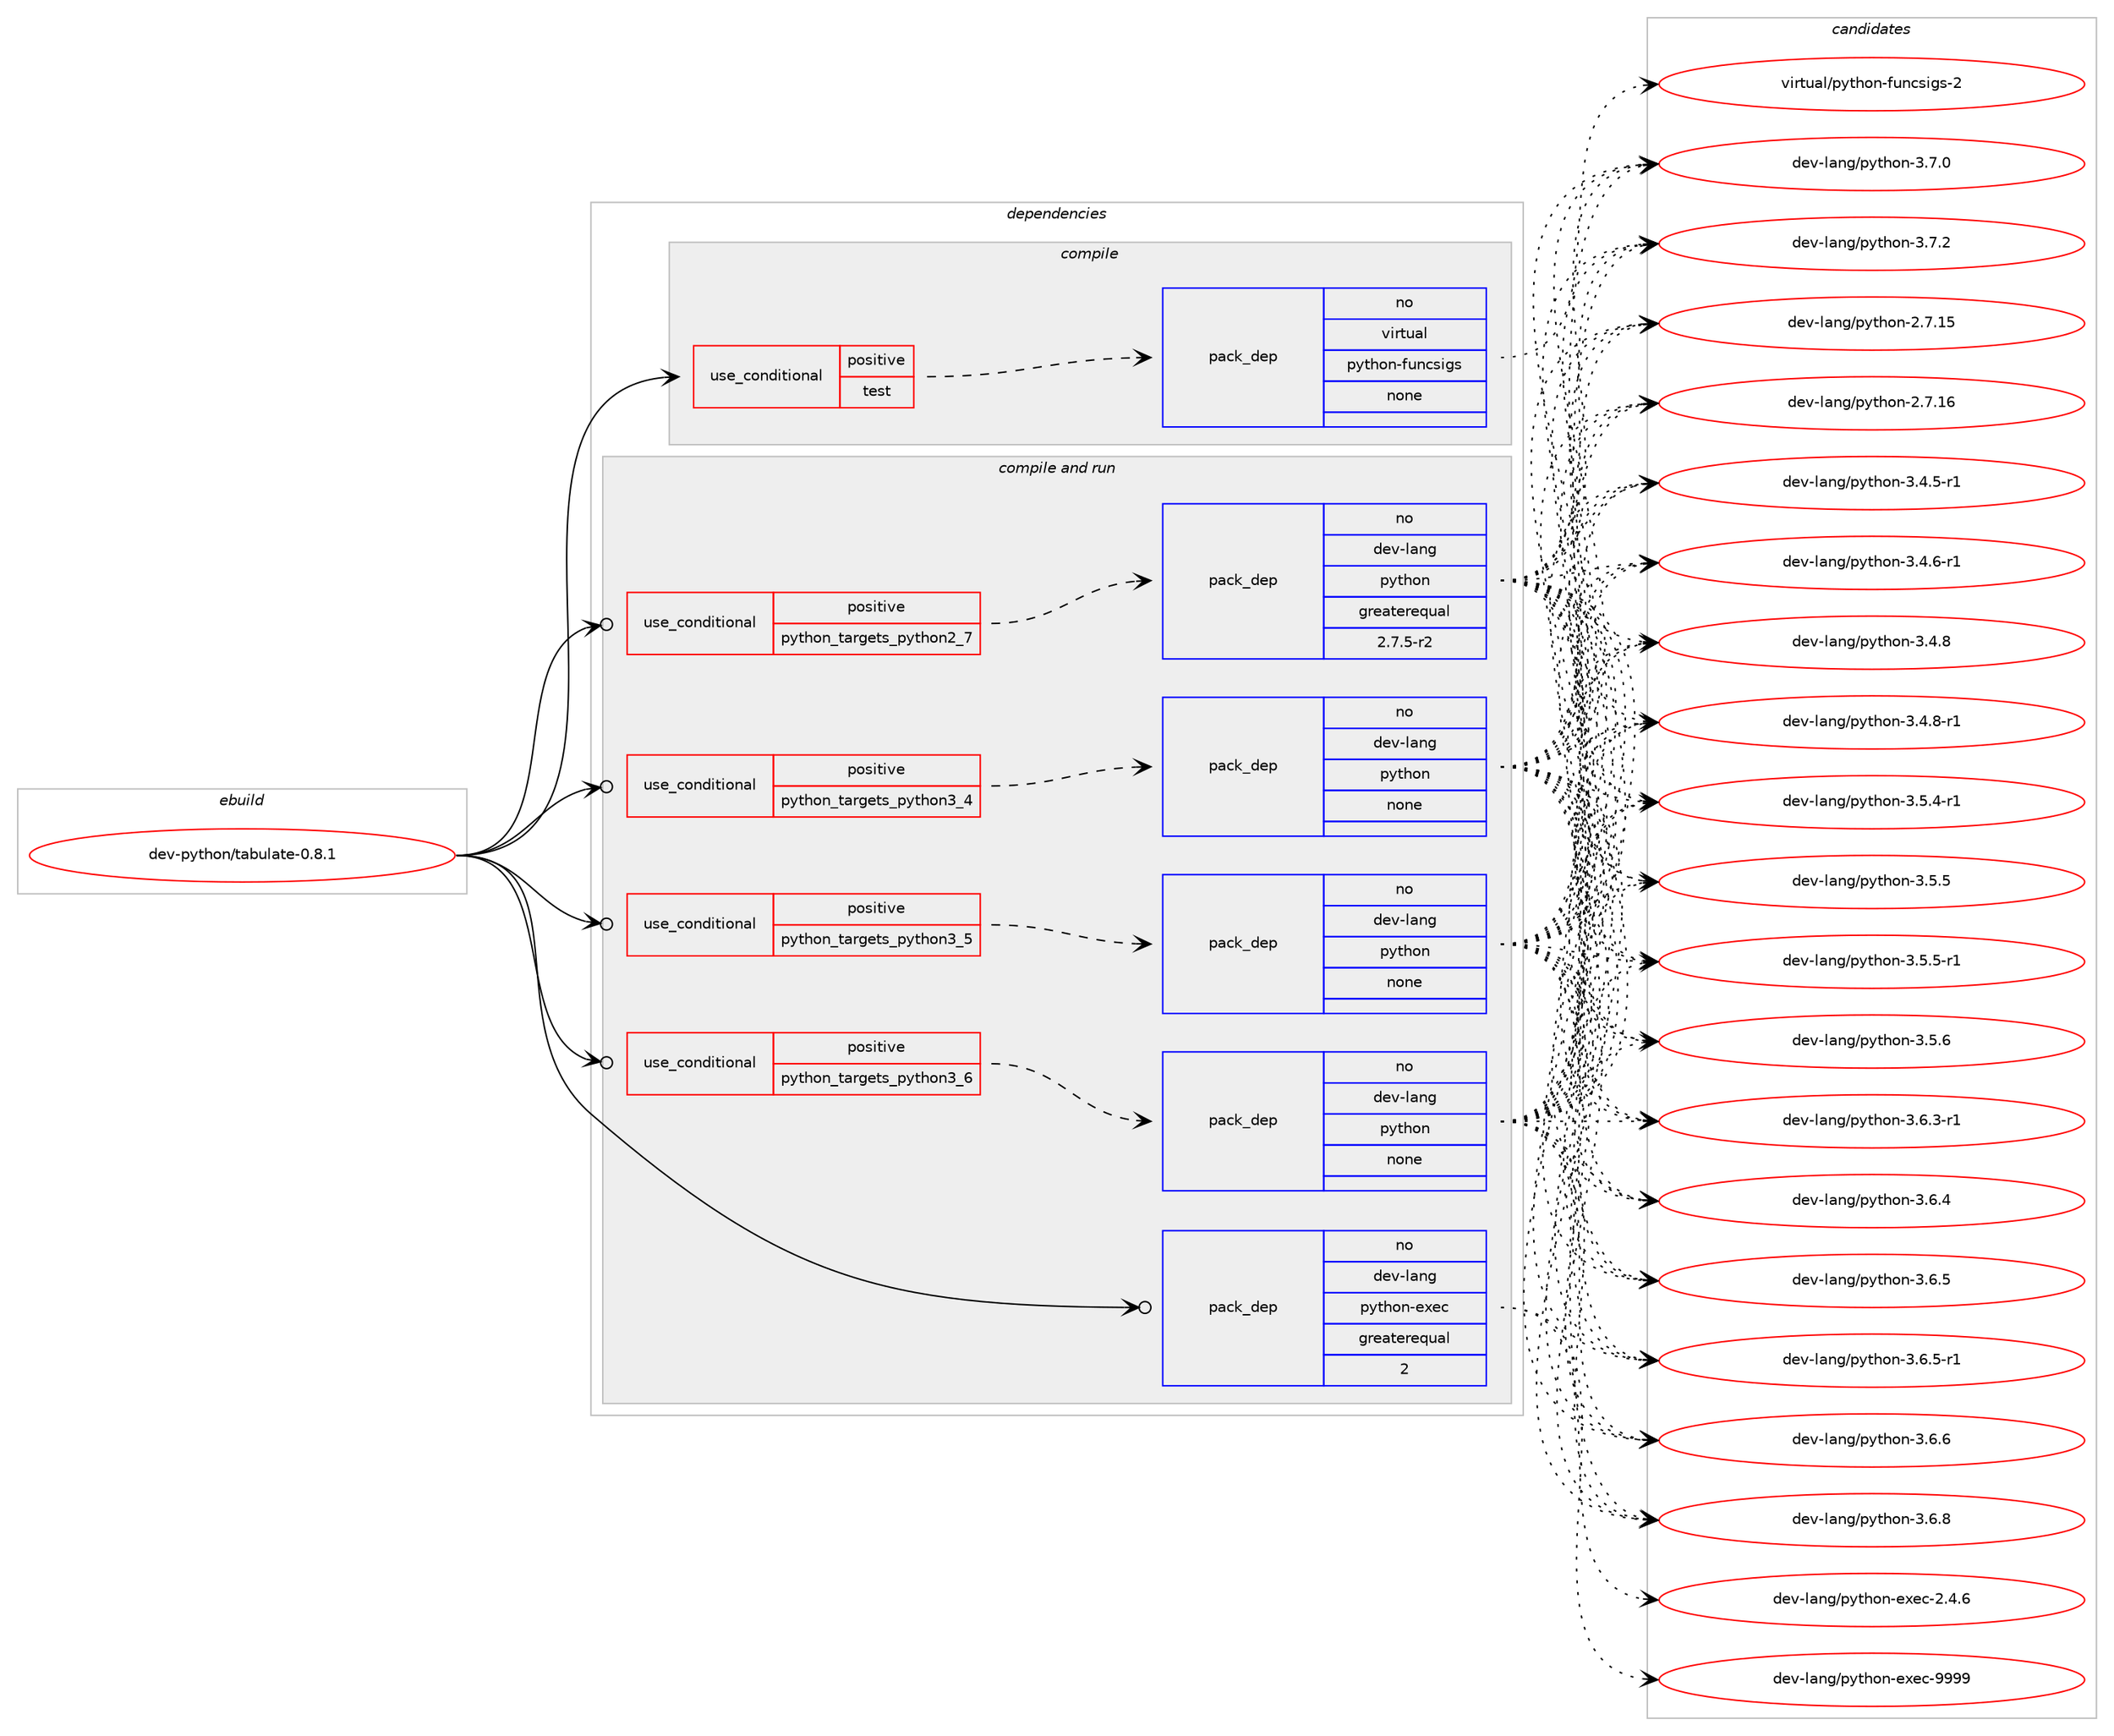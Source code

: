 digraph prolog {

# *************
# Graph options
# *************

newrank=true;
concentrate=true;
compound=true;
graph [rankdir=LR,fontname=Helvetica,fontsize=10,ranksep=1.5];#, ranksep=2.5, nodesep=0.2];
edge  [arrowhead=vee];
node  [fontname=Helvetica,fontsize=10];

# **********
# The ebuild
# **********

subgraph cluster_leftcol {
color=gray;
rank=same;
label=<<i>ebuild</i>>;
id [label="dev-python/tabulate-0.8.1", color=red, width=4, href="../dev-python/tabulate-0.8.1.svg"];
}

# ****************
# The dependencies
# ****************

subgraph cluster_midcol {
color=gray;
label=<<i>dependencies</i>>;
subgraph cluster_compile {
fillcolor="#eeeeee";
style=filled;
label=<<i>compile</i>>;
subgraph cond385556 {
dependency1443952 [label=<<TABLE BORDER="0" CELLBORDER="1" CELLSPACING="0" CELLPADDING="4"><TR><TD ROWSPAN="3" CELLPADDING="10">use_conditional</TD></TR><TR><TD>positive</TD></TR><TR><TD>test</TD></TR></TABLE>>, shape=none, color=red];
subgraph pack1035033 {
dependency1443953 [label=<<TABLE BORDER="0" CELLBORDER="1" CELLSPACING="0" CELLPADDING="4" WIDTH="220"><TR><TD ROWSPAN="6" CELLPADDING="30">pack_dep</TD></TR><TR><TD WIDTH="110">no</TD></TR><TR><TD>virtual</TD></TR><TR><TD>python-funcsigs</TD></TR><TR><TD>none</TD></TR><TR><TD></TD></TR></TABLE>>, shape=none, color=blue];
}
dependency1443952:e -> dependency1443953:w [weight=20,style="dashed",arrowhead="vee"];
}
id:e -> dependency1443952:w [weight=20,style="solid",arrowhead="vee"];
}
subgraph cluster_compileandrun {
fillcolor="#eeeeee";
style=filled;
label=<<i>compile and run</i>>;
subgraph cond385557 {
dependency1443954 [label=<<TABLE BORDER="0" CELLBORDER="1" CELLSPACING="0" CELLPADDING="4"><TR><TD ROWSPAN="3" CELLPADDING="10">use_conditional</TD></TR><TR><TD>positive</TD></TR><TR><TD>python_targets_python2_7</TD></TR></TABLE>>, shape=none, color=red];
subgraph pack1035034 {
dependency1443955 [label=<<TABLE BORDER="0" CELLBORDER="1" CELLSPACING="0" CELLPADDING="4" WIDTH="220"><TR><TD ROWSPAN="6" CELLPADDING="30">pack_dep</TD></TR><TR><TD WIDTH="110">no</TD></TR><TR><TD>dev-lang</TD></TR><TR><TD>python</TD></TR><TR><TD>greaterequal</TD></TR><TR><TD>2.7.5-r2</TD></TR></TABLE>>, shape=none, color=blue];
}
dependency1443954:e -> dependency1443955:w [weight=20,style="dashed",arrowhead="vee"];
}
id:e -> dependency1443954:w [weight=20,style="solid",arrowhead="odotvee"];
subgraph cond385558 {
dependency1443956 [label=<<TABLE BORDER="0" CELLBORDER="1" CELLSPACING="0" CELLPADDING="4"><TR><TD ROWSPAN="3" CELLPADDING="10">use_conditional</TD></TR><TR><TD>positive</TD></TR><TR><TD>python_targets_python3_4</TD></TR></TABLE>>, shape=none, color=red];
subgraph pack1035035 {
dependency1443957 [label=<<TABLE BORDER="0" CELLBORDER="1" CELLSPACING="0" CELLPADDING="4" WIDTH="220"><TR><TD ROWSPAN="6" CELLPADDING="30">pack_dep</TD></TR><TR><TD WIDTH="110">no</TD></TR><TR><TD>dev-lang</TD></TR><TR><TD>python</TD></TR><TR><TD>none</TD></TR><TR><TD></TD></TR></TABLE>>, shape=none, color=blue];
}
dependency1443956:e -> dependency1443957:w [weight=20,style="dashed",arrowhead="vee"];
}
id:e -> dependency1443956:w [weight=20,style="solid",arrowhead="odotvee"];
subgraph cond385559 {
dependency1443958 [label=<<TABLE BORDER="0" CELLBORDER="1" CELLSPACING="0" CELLPADDING="4"><TR><TD ROWSPAN="3" CELLPADDING="10">use_conditional</TD></TR><TR><TD>positive</TD></TR><TR><TD>python_targets_python3_5</TD></TR></TABLE>>, shape=none, color=red];
subgraph pack1035036 {
dependency1443959 [label=<<TABLE BORDER="0" CELLBORDER="1" CELLSPACING="0" CELLPADDING="4" WIDTH="220"><TR><TD ROWSPAN="6" CELLPADDING="30">pack_dep</TD></TR><TR><TD WIDTH="110">no</TD></TR><TR><TD>dev-lang</TD></TR><TR><TD>python</TD></TR><TR><TD>none</TD></TR><TR><TD></TD></TR></TABLE>>, shape=none, color=blue];
}
dependency1443958:e -> dependency1443959:w [weight=20,style="dashed",arrowhead="vee"];
}
id:e -> dependency1443958:w [weight=20,style="solid",arrowhead="odotvee"];
subgraph cond385560 {
dependency1443960 [label=<<TABLE BORDER="0" CELLBORDER="1" CELLSPACING="0" CELLPADDING="4"><TR><TD ROWSPAN="3" CELLPADDING="10">use_conditional</TD></TR><TR><TD>positive</TD></TR><TR><TD>python_targets_python3_6</TD></TR></TABLE>>, shape=none, color=red];
subgraph pack1035037 {
dependency1443961 [label=<<TABLE BORDER="0" CELLBORDER="1" CELLSPACING="0" CELLPADDING="4" WIDTH="220"><TR><TD ROWSPAN="6" CELLPADDING="30">pack_dep</TD></TR><TR><TD WIDTH="110">no</TD></TR><TR><TD>dev-lang</TD></TR><TR><TD>python</TD></TR><TR><TD>none</TD></TR><TR><TD></TD></TR></TABLE>>, shape=none, color=blue];
}
dependency1443960:e -> dependency1443961:w [weight=20,style="dashed",arrowhead="vee"];
}
id:e -> dependency1443960:w [weight=20,style="solid",arrowhead="odotvee"];
subgraph pack1035038 {
dependency1443962 [label=<<TABLE BORDER="0" CELLBORDER="1" CELLSPACING="0" CELLPADDING="4" WIDTH="220"><TR><TD ROWSPAN="6" CELLPADDING="30">pack_dep</TD></TR><TR><TD WIDTH="110">no</TD></TR><TR><TD>dev-lang</TD></TR><TR><TD>python-exec</TD></TR><TR><TD>greaterequal</TD></TR><TR><TD>2</TD></TR></TABLE>>, shape=none, color=blue];
}
id:e -> dependency1443962:w [weight=20,style="solid",arrowhead="odotvee"];
}
subgraph cluster_run {
fillcolor="#eeeeee";
style=filled;
label=<<i>run</i>>;
}
}

# **************
# The candidates
# **************

subgraph cluster_choices {
rank=same;
color=gray;
label=<<i>candidates</i>>;

subgraph choice1035033 {
color=black;
nodesep=1;
choice118105114116117971084711212111610411111045102117110991151051031154550 [label="virtual/python-funcsigs-2", color=red, width=4,href="../virtual/python-funcsigs-2.svg"];
dependency1443953:e -> choice118105114116117971084711212111610411111045102117110991151051031154550:w [style=dotted,weight="100"];
}
subgraph choice1035034 {
color=black;
nodesep=1;
choice10010111845108971101034711212111610411111045504655464953 [label="dev-lang/python-2.7.15", color=red, width=4,href="../dev-lang/python-2.7.15.svg"];
choice10010111845108971101034711212111610411111045504655464954 [label="dev-lang/python-2.7.16", color=red, width=4,href="../dev-lang/python-2.7.16.svg"];
choice1001011184510897110103471121211161041111104551465246534511449 [label="dev-lang/python-3.4.5-r1", color=red, width=4,href="../dev-lang/python-3.4.5-r1.svg"];
choice1001011184510897110103471121211161041111104551465246544511449 [label="dev-lang/python-3.4.6-r1", color=red, width=4,href="../dev-lang/python-3.4.6-r1.svg"];
choice100101118451089711010347112121116104111110455146524656 [label="dev-lang/python-3.4.8", color=red, width=4,href="../dev-lang/python-3.4.8.svg"];
choice1001011184510897110103471121211161041111104551465246564511449 [label="dev-lang/python-3.4.8-r1", color=red, width=4,href="../dev-lang/python-3.4.8-r1.svg"];
choice1001011184510897110103471121211161041111104551465346524511449 [label="dev-lang/python-3.5.4-r1", color=red, width=4,href="../dev-lang/python-3.5.4-r1.svg"];
choice100101118451089711010347112121116104111110455146534653 [label="dev-lang/python-3.5.5", color=red, width=4,href="../dev-lang/python-3.5.5.svg"];
choice1001011184510897110103471121211161041111104551465346534511449 [label="dev-lang/python-3.5.5-r1", color=red, width=4,href="../dev-lang/python-3.5.5-r1.svg"];
choice100101118451089711010347112121116104111110455146534654 [label="dev-lang/python-3.5.6", color=red, width=4,href="../dev-lang/python-3.5.6.svg"];
choice1001011184510897110103471121211161041111104551465446514511449 [label="dev-lang/python-3.6.3-r1", color=red, width=4,href="../dev-lang/python-3.6.3-r1.svg"];
choice100101118451089711010347112121116104111110455146544652 [label="dev-lang/python-3.6.4", color=red, width=4,href="../dev-lang/python-3.6.4.svg"];
choice100101118451089711010347112121116104111110455146544653 [label="dev-lang/python-3.6.5", color=red, width=4,href="../dev-lang/python-3.6.5.svg"];
choice1001011184510897110103471121211161041111104551465446534511449 [label="dev-lang/python-3.6.5-r1", color=red, width=4,href="../dev-lang/python-3.6.5-r1.svg"];
choice100101118451089711010347112121116104111110455146544654 [label="dev-lang/python-3.6.6", color=red, width=4,href="../dev-lang/python-3.6.6.svg"];
choice100101118451089711010347112121116104111110455146544656 [label="dev-lang/python-3.6.8", color=red, width=4,href="../dev-lang/python-3.6.8.svg"];
choice100101118451089711010347112121116104111110455146554648 [label="dev-lang/python-3.7.0", color=red, width=4,href="../dev-lang/python-3.7.0.svg"];
choice100101118451089711010347112121116104111110455146554650 [label="dev-lang/python-3.7.2", color=red, width=4,href="../dev-lang/python-3.7.2.svg"];
dependency1443955:e -> choice10010111845108971101034711212111610411111045504655464953:w [style=dotted,weight="100"];
dependency1443955:e -> choice10010111845108971101034711212111610411111045504655464954:w [style=dotted,weight="100"];
dependency1443955:e -> choice1001011184510897110103471121211161041111104551465246534511449:w [style=dotted,weight="100"];
dependency1443955:e -> choice1001011184510897110103471121211161041111104551465246544511449:w [style=dotted,weight="100"];
dependency1443955:e -> choice100101118451089711010347112121116104111110455146524656:w [style=dotted,weight="100"];
dependency1443955:e -> choice1001011184510897110103471121211161041111104551465246564511449:w [style=dotted,weight="100"];
dependency1443955:e -> choice1001011184510897110103471121211161041111104551465346524511449:w [style=dotted,weight="100"];
dependency1443955:e -> choice100101118451089711010347112121116104111110455146534653:w [style=dotted,weight="100"];
dependency1443955:e -> choice1001011184510897110103471121211161041111104551465346534511449:w [style=dotted,weight="100"];
dependency1443955:e -> choice100101118451089711010347112121116104111110455146534654:w [style=dotted,weight="100"];
dependency1443955:e -> choice1001011184510897110103471121211161041111104551465446514511449:w [style=dotted,weight="100"];
dependency1443955:e -> choice100101118451089711010347112121116104111110455146544652:w [style=dotted,weight="100"];
dependency1443955:e -> choice100101118451089711010347112121116104111110455146544653:w [style=dotted,weight="100"];
dependency1443955:e -> choice1001011184510897110103471121211161041111104551465446534511449:w [style=dotted,weight="100"];
dependency1443955:e -> choice100101118451089711010347112121116104111110455146544654:w [style=dotted,weight="100"];
dependency1443955:e -> choice100101118451089711010347112121116104111110455146544656:w [style=dotted,weight="100"];
dependency1443955:e -> choice100101118451089711010347112121116104111110455146554648:w [style=dotted,weight="100"];
dependency1443955:e -> choice100101118451089711010347112121116104111110455146554650:w [style=dotted,weight="100"];
}
subgraph choice1035035 {
color=black;
nodesep=1;
choice10010111845108971101034711212111610411111045504655464953 [label="dev-lang/python-2.7.15", color=red, width=4,href="../dev-lang/python-2.7.15.svg"];
choice10010111845108971101034711212111610411111045504655464954 [label="dev-lang/python-2.7.16", color=red, width=4,href="../dev-lang/python-2.7.16.svg"];
choice1001011184510897110103471121211161041111104551465246534511449 [label="dev-lang/python-3.4.5-r1", color=red, width=4,href="../dev-lang/python-3.4.5-r1.svg"];
choice1001011184510897110103471121211161041111104551465246544511449 [label="dev-lang/python-3.4.6-r1", color=red, width=4,href="../dev-lang/python-3.4.6-r1.svg"];
choice100101118451089711010347112121116104111110455146524656 [label="dev-lang/python-3.4.8", color=red, width=4,href="../dev-lang/python-3.4.8.svg"];
choice1001011184510897110103471121211161041111104551465246564511449 [label="dev-lang/python-3.4.8-r1", color=red, width=4,href="../dev-lang/python-3.4.8-r1.svg"];
choice1001011184510897110103471121211161041111104551465346524511449 [label="dev-lang/python-3.5.4-r1", color=red, width=4,href="../dev-lang/python-3.5.4-r1.svg"];
choice100101118451089711010347112121116104111110455146534653 [label="dev-lang/python-3.5.5", color=red, width=4,href="../dev-lang/python-3.5.5.svg"];
choice1001011184510897110103471121211161041111104551465346534511449 [label="dev-lang/python-3.5.5-r1", color=red, width=4,href="../dev-lang/python-3.5.5-r1.svg"];
choice100101118451089711010347112121116104111110455146534654 [label="dev-lang/python-3.5.6", color=red, width=4,href="../dev-lang/python-3.5.6.svg"];
choice1001011184510897110103471121211161041111104551465446514511449 [label="dev-lang/python-3.6.3-r1", color=red, width=4,href="../dev-lang/python-3.6.3-r1.svg"];
choice100101118451089711010347112121116104111110455146544652 [label="dev-lang/python-3.6.4", color=red, width=4,href="../dev-lang/python-3.6.4.svg"];
choice100101118451089711010347112121116104111110455146544653 [label="dev-lang/python-3.6.5", color=red, width=4,href="../dev-lang/python-3.6.5.svg"];
choice1001011184510897110103471121211161041111104551465446534511449 [label="dev-lang/python-3.6.5-r1", color=red, width=4,href="../dev-lang/python-3.6.5-r1.svg"];
choice100101118451089711010347112121116104111110455146544654 [label="dev-lang/python-3.6.6", color=red, width=4,href="../dev-lang/python-3.6.6.svg"];
choice100101118451089711010347112121116104111110455146544656 [label="dev-lang/python-3.6.8", color=red, width=4,href="../dev-lang/python-3.6.8.svg"];
choice100101118451089711010347112121116104111110455146554648 [label="dev-lang/python-3.7.0", color=red, width=4,href="../dev-lang/python-3.7.0.svg"];
choice100101118451089711010347112121116104111110455146554650 [label="dev-lang/python-3.7.2", color=red, width=4,href="../dev-lang/python-3.7.2.svg"];
dependency1443957:e -> choice10010111845108971101034711212111610411111045504655464953:w [style=dotted,weight="100"];
dependency1443957:e -> choice10010111845108971101034711212111610411111045504655464954:w [style=dotted,weight="100"];
dependency1443957:e -> choice1001011184510897110103471121211161041111104551465246534511449:w [style=dotted,weight="100"];
dependency1443957:e -> choice1001011184510897110103471121211161041111104551465246544511449:w [style=dotted,weight="100"];
dependency1443957:e -> choice100101118451089711010347112121116104111110455146524656:w [style=dotted,weight="100"];
dependency1443957:e -> choice1001011184510897110103471121211161041111104551465246564511449:w [style=dotted,weight="100"];
dependency1443957:e -> choice1001011184510897110103471121211161041111104551465346524511449:w [style=dotted,weight="100"];
dependency1443957:e -> choice100101118451089711010347112121116104111110455146534653:w [style=dotted,weight="100"];
dependency1443957:e -> choice1001011184510897110103471121211161041111104551465346534511449:w [style=dotted,weight="100"];
dependency1443957:e -> choice100101118451089711010347112121116104111110455146534654:w [style=dotted,weight="100"];
dependency1443957:e -> choice1001011184510897110103471121211161041111104551465446514511449:w [style=dotted,weight="100"];
dependency1443957:e -> choice100101118451089711010347112121116104111110455146544652:w [style=dotted,weight="100"];
dependency1443957:e -> choice100101118451089711010347112121116104111110455146544653:w [style=dotted,weight="100"];
dependency1443957:e -> choice1001011184510897110103471121211161041111104551465446534511449:w [style=dotted,weight="100"];
dependency1443957:e -> choice100101118451089711010347112121116104111110455146544654:w [style=dotted,weight="100"];
dependency1443957:e -> choice100101118451089711010347112121116104111110455146544656:w [style=dotted,weight="100"];
dependency1443957:e -> choice100101118451089711010347112121116104111110455146554648:w [style=dotted,weight="100"];
dependency1443957:e -> choice100101118451089711010347112121116104111110455146554650:w [style=dotted,weight="100"];
}
subgraph choice1035036 {
color=black;
nodesep=1;
choice10010111845108971101034711212111610411111045504655464953 [label="dev-lang/python-2.7.15", color=red, width=4,href="../dev-lang/python-2.7.15.svg"];
choice10010111845108971101034711212111610411111045504655464954 [label="dev-lang/python-2.7.16", color=red, width=4,href="../dev-lang/python-2.7.16.svg"];
choice1001011184510897110103471121211161041111104551465246534511449 [label="dev-lang/python-3.4.5-r1", color=red, width=4,href="../dev-lang/python-3.4.5-r1.svg"];
choice1001011184510897110103471121211161041111104551465246544511449 [label="dev-lang/python-3.4.6-r1", color=red, width=4,href="../dev-lang/python-3.4.6-r1.svg"];
choice100101118451089711010347112121116104111110455146524656 [label="dev-lang/python-3.4.8", color=red, width=4,href="../dev-lang/python-3.4.8.svg"];
choice1001011184510897110103471121211161041111104551465246564511449 [label="dev-lang/python-3.4.8-r1", color=red, width=4,href="../dev-lang/python-3.4.8-r1.svg"];
choice1001011184510897110103471121211161041111104551465346524511449 [label="dev-lang/python-3.5.4-r1", color=red, width=4,href="../dev-lang/python-3.5.4-r1.svg"];
choice100101118451089711010347112121116104111110455146534653 [label="dev-lang/python-3.5.5", color=red, width=4,href="../dev-lang/python-3.5.5.svg"];
choice1001011184510897110103471121211161041111104551465346534511449 [label="dev-lang/python-3.5.5-r1", color=red, width=4,href="../dev-lang/python-3.5.5-r1.svg"];
choice100101118451089711010347112121116104111110455146534654 [label="dev-lang/python-3.5.6", color=red, width=4,href="../dev-lang/python-3.5.6.svg"];
choice1001011184510897110103471121211161041111104551465446514511449 [label="dev-lang/python-3.6.3-r1", color=red, width=4,href="../dev-lang/python-3.6.3-r1.svg"];
choice100101118451089711010347112121116104111110455146544652 [label="dev-lang/python-3.6.4", color=red, width=4,href="../dev-lang/python-3.6.4.svg"];
choice100101118451089711010347112121116104111110455146544653 [label="dev-lang/python-3.6.5", color=red, width=4,href="../dev-lang/python-3.6.5.svg"];
choice1001011184510897110103471121211161041111104551465446534511449 [label="dev-lang/python-3.6.5-r1", color=red, width=4,href="../dev-lang/python-3.6.5-r1.svg"];
choice100101118451089711010347112121116104111110455146544654 [label="dev-lang/python-3.6.6", color=red, width=4,href="../dev-lang/python-3.6.6.svg"];
choice100101118451089711010347112121116104111110455146544656 [label="dev-lang/python-3.6.8", color=red, width=4,href="../dev-lang/python-3.6.8.svg"];
choice100101118451089711010347112121116104111110455146554648 [label="dev-lang/python-3.7.0", color=red, width=4,href="../dev-lang/python-3.7.0.svg"];
choice100101118451089711010347112121116104111110455146554650 [label="dev-lang/python-3.7.2", color=red, width=4,href="../dev-lang/python-3.7.2.svg"];
dependency1443959:e -> choice10010111845108971101034711212111610411111045504655464953:w [style=dotted,weight="100"];
dependency1443959:e -> choice10010111845108971101034711212111610411111045504655464954:w [style=dotted,weight="100"];
dependency1443959:e -> choice1001011184510897110103471121211161041111104551465246534511449:w [style=dotted,weight="100"];
dependency1443959:e -> choice1001011184510897110103471121211161041111104551465246544511449:w [style=dotted,weight="100"];
dependency1443959:e -> choice100101118451089711010347112121116104111110455146524656:w [style=dotted,weight="100"];
dependency1443959:e -> choice1001011184510897110103471121211161041111104551465246564511449:w [style=dotted,weight="100"];
dependency1443959:e -> choice1001011184510897110103471121211161041111104551465346524511449:w [style=dotted,weight="100"];
dependency1443959:e -> choice100101118451089711010347112121116104111110455146534653:w [style=dotted,weight="100"];
dependency1443959:e -> choice1001011184510897110103471121211161041111104551465346534511449:w [style=dotted,weight="100"];
dependency1443959:e -> choice100101118451089711010347112121116104111110455146534654:w [style=dotted,weight="100"];
dependency1443959:e -> choice1001011184510897110103471121211161041111104551465446514511449:w [style=dotted,weight="100"];
dependency1443959:e -> choice100101118451089711010347112121116104111110455146544652:w [style=dotted,weight="100"];
dependency1443959:e -> choice100101118451089711010347112121116104111110455146544653:w [style=dotted,weight="100"];
dependency1443959:e -> choice1001011184510897110103471121211161041111104551465446534511449:w [style=dotted,weight="100"];
dependency1443959:e -> choice100101118451089711010347112121116104111110455146544654:w [style=dotted,weight="100"];
dependency1443959:e -> choice100101118451089711010347112121116104111110455146544656:w [style=dotted,weight="100"];
dependency1443959:e -> choice100101118451089711010347112121116104111110455146554648:w [style=dotted,weight="100"];
dependency1443959:e -> choice100101118451089711010347112121116104111110455146554650:w [style=dotted,weight="100"];
}
subgraph choice1035037 {
color=black;
nodesep=1;
choice10010111845108971101034711212111610411111045504655464953 [label="dev-lang/python-2.7.15", color=red, width=4,href="../dev-lang/python-2.7.15.svg"];
choice10010111845108971101034711212111610411111045504655464954 [label="dev-lang/python-2.7.16", color=red, width=4,href="../dev-lang/python-2.7.16.svg"];
choice1001011184510897110103471121211161041111104551465246534511449 [label="dev-lang/python-3.4.5-r1", color=red, width=4,href="../dev-lang/python-3.4.5-r1.svg"];
choice1001011184510897110103471121211161041111104551465246544511449 [label="dev-lang/python-3.4.6-r1", color=red, width=4,href="../dev-lang/python-3.4.6-r1.svg"];
choice100101118451089711010347112121116104111110455146524656 [label="dev-lang/python-3.4.8", color=red, width=4,href="../dev-lang/python-3.4.8.svg"];
choice1001011184510897110103471121211161041111104551465246564511449 [label="dev-lang/python-3.4.8-r1", color=red, width=4,href="../dev-lang/python-3.4.8-r1.svg"];
choice1001011184510897110103471121211161041111104551465346524511449 [label="dev-lang/python-3.5.4-r1", color=red, width=4,href="../dev-lang/python-3.5.4-r1.svg"];
choice100101118451089711010347112121116104111110455146534653 [label="dev-lang/python-3.5.5", color=red, width=4,href="../dev-lang/python-3.5.5.svg"];
choice1001011184510897110103471121211161041111104551465346534511449 [label="dev-lang/python-3.5.5-r1", color=red, width=4,href="../dev-lang/python-3.5.5-r1.svg"];
choice100101118451089711010347112121116104111110455146534654 [label="dev-lang/python-3.5.6", color=red, width=4,href="../dev-lang/python-3.5.6.svg"];
choice1001011184510897110103471121211161041111104551465446514511449 [label="dev-lang/python-3.6.3-r1", color=red, width=4,href="../dev-lang/python-3.6.3-r1.svg"];
choice100101118451089711010347112121116104111110455146544652 [label="dev-lang/python-3.6.4", color=red, width=4,href="../dev-lang/python-3.6.4.svg"];
choice100101118451089711010347112121116104111110455146544653 [label="dev-lang/python-3.6.5", color=red, width=4,href="../dev-lang/python-3.6.5.svg"];
choice1001011184510897110103471121211161041111104551465446534511449 [label="dev-lang/python-3.6.5-r1", color=red, width=4,href="../dev-lang/python-3.6.5-r1.svg"];
choice100101118451089711010347112121116104111110455146544654 [label="dev-lang/python-3.6.6", color=red, width=4,href="../dev-lang/python-3.6.6.svg"];
choice100101118451089711010347112121116104111110455146544656 [label="dev-lang/python-3.6.8", color=red, width=4,href="../dev-lang/python-3.6.8.svg"];
choice100101118451089711010347112121116104111110455146554648 [label="dev-lang/python-3.7.0", color=red, width=4,href="../dev-lang/python-3.7.0.svg"];
choice100101118451089711010347112121116104111110455146554650 [label="dev-lang/python-3.7.2", color=red, width=4,href="../dev-lang/python-3.7.2.svg"];
dependency1443961:e -> choice10010111845108971101034711212111610411111045504655464953:w [style=dotted,weight="100"];
dependency1443961:e -> choice10010111845108971101034711212111610411111045504655464954:w [style=dotted,weight="100"];
dependency1443961:e -> choice1001011184510897110103471121211161041111104551465246534511449:w [style=dotted,weight="100"];
dependency1443961:e -> choice1001011184510897110103471121211161041111104551465246544511449:w [style=dotted,weight="100"];
dependency1443961:e -> choice100101118451089711010347112121116104111110455146524656:w [style=dotted,weight="100"];
dependency1443961:e -> choice1001011184510897110103471121211161041111104551465246564511449:w [style=dotted,weight="100"];
dependency1443961:e -> choice1001011184510897110103471121211161041111104551465346524511449:w [style=dotted,weight="100"];
dependency1443961:e -> choice100101118451089711010347112121116104111110455146534653:w [style=dotted,weight="100"];
dependency1443961:e -> choice1001011184510897110103471121211161041111104551465346534511449:w [style=dotted,weight="100"];
dependency1443961:e -> choice100101118451089711010347112121116104111110455146534654:w [style=dotted,weight="100"];
dependency1443961:e -> choice1001011184510897110103471121211161041111104551465446514511449:w [style=dotted,weight="100"];
dependency1443961:e -> choice100101118451089711010347112121116104111110455146544652:w [style=dotted,weight="100"];
dependency1443961:e -> choice100101118451089711010347112121116104111110455146544653:w [style=dotted,weight="100"];
dependency1443961:e -> choice1001011184510897110103471121211161041111104551465446534511449:w [style=dotted,weight="100"];
dependency1443961:e -> choice100101118451089711010347112121116104111110455146544654:w [style=dotted,weight="100"];
dependency1443961:e -> choice100101118451089711010347112121116104111110455146544656:w [style=dotted,weight="100"];
dependency1443961:e -> choice100101118451089711010347112121116104111110455146554648:w [style=dotted,weight="100"];
dependency1443961:e -> choice100101118451089711010347112121116104111110455146554650:w [style=dotted,weight="100"];
}
subgraph choice1035038 {
color=black;
nodesep=1;
choice1001011184510897110103471121211161041111104510112010199455046524654 [label="dev-lang/python-exec-2.4.6", color=red, width=4,href="../dev-lang/python-exec-2.4.6.svg"];
choice10010111845108971101034711212111610411111045101120101994557575757 [label="dev-lang/python-exec-9999", color=red, width=4,href="../dev-lang/python-exec-9999.svg"];
dependency1443962:e -> choice1001011184510897110103471121211161041111104510112010199455046524654:w [style=dotted,weight="100"];
dependency1443962:e -> choice10010111845108971101034711212111610411111045101120101994557575757:w [style=dotted,weight="100"];
}
}

}
